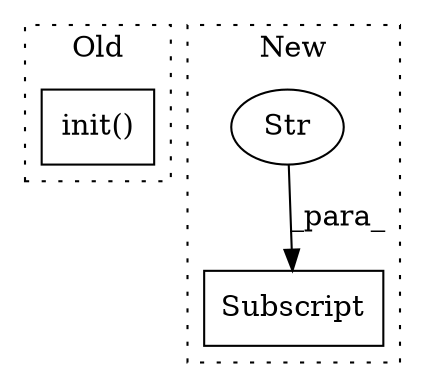 digraph G {
subgraph cluster0 {
1 [label="init()" a="75" s="562" l="64" shape="box"];
label = "Old";
style="dotted";
}
subgraph cluster1 {
2 [label="Subscript" a="63" s="835,0" l="16,0" shape="box"];
3 [label="Str" a="66" s="842" l="8" shape="ellipse"];
label = "New";
style="dotted";
}
3 -> 2 [label="_para_"];
}